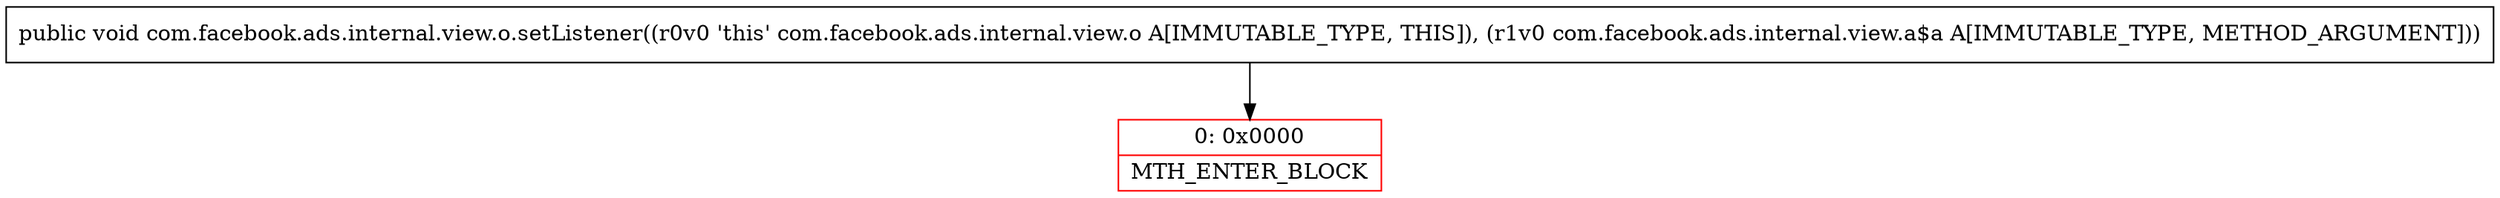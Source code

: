 digraph "CFG forcom.facebook.ads.internal.view.o.setListener(Lcom\/facebook\/ads\/internal\/view\/a$a;)V" {
subgraph cluster_Region_1090596764 {
label = "R(0)";
node [shape=record,color=blue];
}
Node_0 [shape=record,color=red,label="{0\:\ 0x0000|MTH_ENTER_BLOCK\l}"];
MethodNode[shape=record,label="{public void com.facebook.ads.internal.view.o.setListener((r0v0 'this' com.facebook.ads.internal.view.o A[IMMUTABLE_TYPE, THIS]), (r1v0 com.facebook.ads.internal.view.a$a A[IMMUTABLE_TYPE, METHOD_ARGUMENT])) }"];
MethodNode -> Node_0;
}


